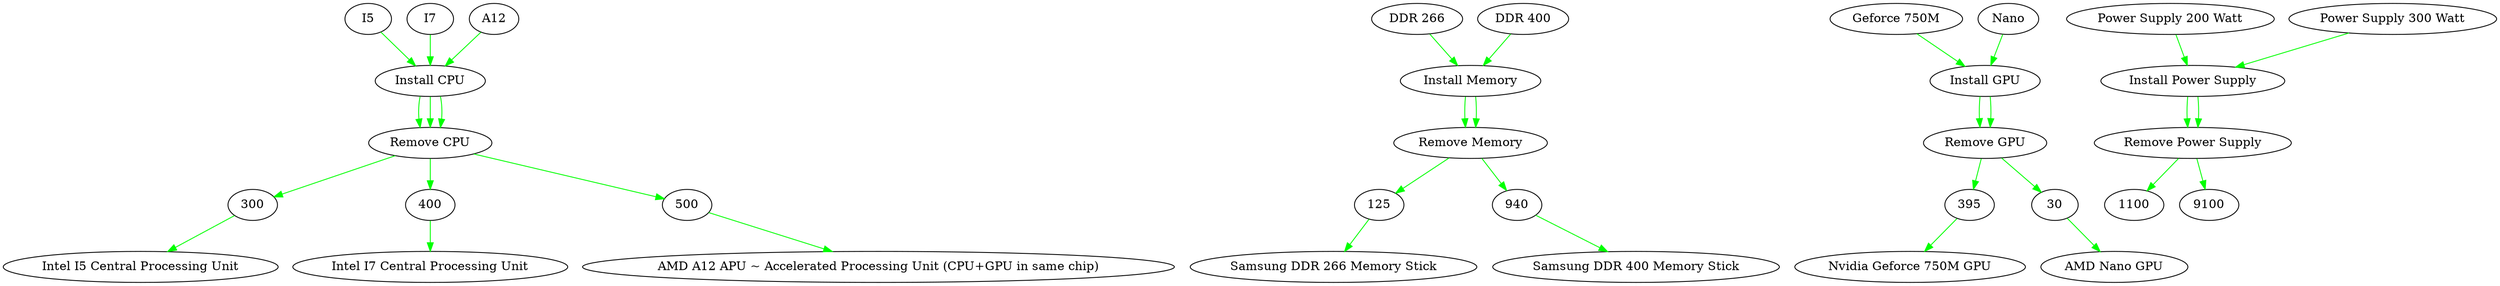 digraph item {
"I5"->"Install CPU"->"Remove CPU"->"300"->"Intel I5 Central Processing Unit" [color=green];
"I7"->"Install CPU"->"Remove CPU"->"400"->"Intel I7 Central Processing Unit" [color=green];
"A12"->"Install CPU"->"Remove CPU"->"500"->"AMD A12 APU ~ Accelerated Processing Unit (CPU+GPU in same chip)" [color=green];
"DDR 266"->"Install Memory"->"Remove Memory"->"125"->"Samsung DDR 266 Memory Stick" [color=green];
"DDR 400"->"Install Memory"->"Remove Memory"->"940"->"Samsung DDR 400 Memory Stick" [color=green];
"Geforce 750M"->"Install GPU"->"Remove GPU"->"395"->"Nvidia Geforce 750M GPU" [color=green];
"Nano"->"Install GPU"->"Remove GPU"->"30"->"AMD Nano GPU" [color=green];
"Power Supply 200 Watt"->"Install Power Supply"->"Remove Power Supply"->"1100" [color=green];
"Power Supply 300 Watt"->"Install Power Supply"->"Remove Power Supply"->"9100" [color=green];
}